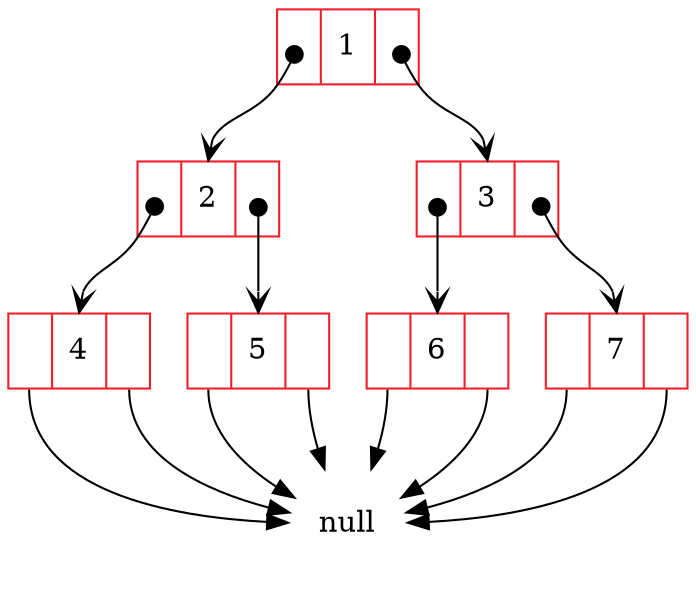 digraph linkedlist {
        // rankdir=LR;
        node [shape=record,color="#f0202a"];
         
        A [label="<left> | <data> 1 | <right>  "];
        B [label="<left> | <data> 2 | <right>  "];
        C [label="<left> | <data> 3 | <right>  "];
        D [label="<left> | <data> 4 | <right>  "];
        E [label="<left> | <data> 5 | <right>  "];
        F [label="<left> | <data> 6 | <right>  "];
        G [label="<left> | <data> 7 | <right>  "];

        null [shape=circle,color=white];

        A:left:data -> B:data [arrowhead=vee, arrowtail=dot, color=black, tailclip=false, dir = both];
        A:right:data -> C:data [arrowhead=vee, arrowtail=dot, color=black, tailclip=false, dir = both];
        B:left:data -> D:data [arrowhead=vee, arrowtail=dot, color=black, tailclip=false, dir = both];
        B:right:data -> E:data [arrowhead=vee, arrowtail=dot, color=black, tailclip=false, dir = both];
        C:left:data -> F:data [arrowhead=vee, arrowtail=dot, color=black, tailclip=false, dir = both];
        C:right:data -> G:data [arrowhead=vee, arrowtail=dot, color=black, tailclip=false, dir = both];
       
        D:left -> null;
        D:right -> null;
        E:left -> null;
        E:right -> null;
        F:left -> null;
        F:right -> null;
        G:left -> null;
        G:right -> null;
}
